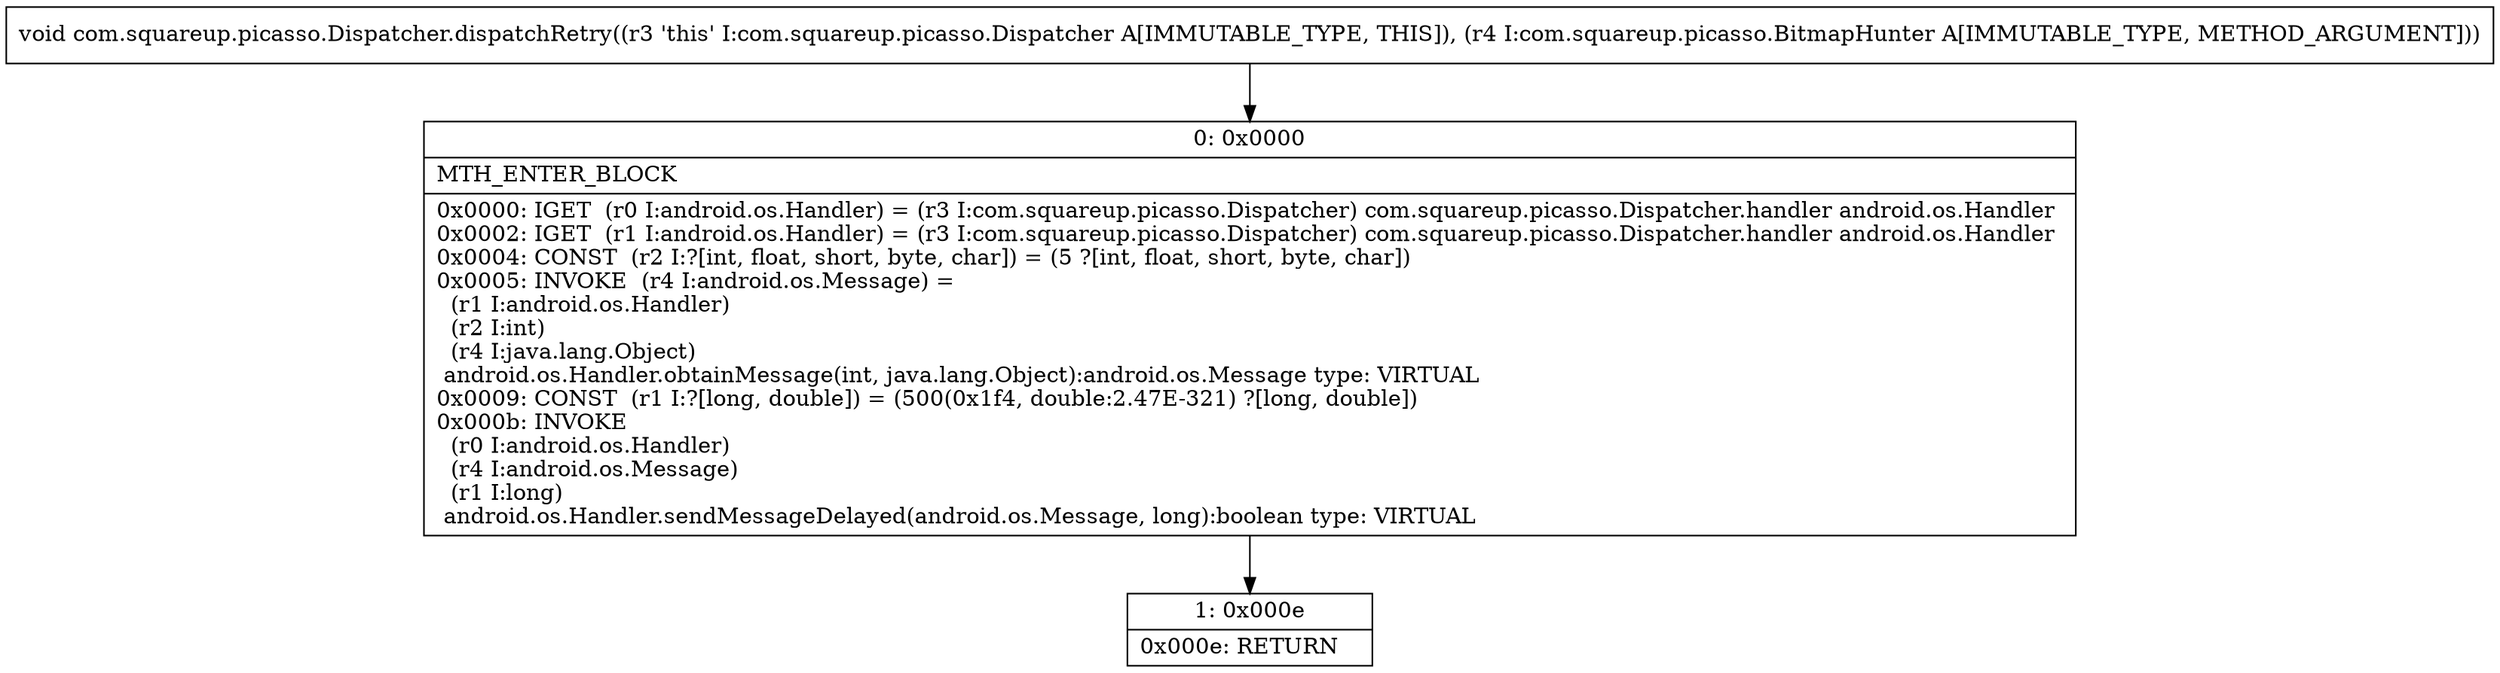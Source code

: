 digraph "CFG forcom.squareup.picasso.Dispatcher.dispatchRetry(Lcom\/squareup\/picasso\/BitmapHunter;)V" {
Node_0 [shape=record,label="{0\:\ 0x0000|MTH_ENTER_BLOCK\l|0x0000: IGET  (r0 I:android.os.Handler) = (r3 I:com.squareup.picasso.Dispatcher) com.squareup.picasso.Dispatcher.handler android.os.Handler \l0x0002: IGET  (r1 I:android.os.Handler) = (r3 I:com.squareup.picasso.Dispatcher) com.squareup.picasso.Dispatcher.handler android.os.Handler \l0x0004: CONST  (r2 I:?[int, float, short, byte, char]) = (5 ?[int, float, short, byte, char]) \l0x0005: INVOKE  (r4 I:android.os.Message) = \l  (r1 I:android.os.Handler)\l  (r2 I:int)\l  (r4 I:java.lang.Object)\l android.os.Handler.obtainMessage(int, java.lang.Object):android.os.Message type: VIRTUAL \l0x0009: CONST  (r1 I:?[long, double]) = (500(0x1f4, double:2.47E\-321) ?[long, double]) \l0x000b: INVOKE  \l  (r0 I:android.os.Handler)\l  (r4 I:android.os.Message)\l  (r1 I:long)\l android.os.Handler.sendMessageDelayed(android.os.Message, long):boolean type: VIRTUAL \l}"];
Node_1 [shape=record,label="{1\:\ 0x000e|0x000e: RETURN   \l}"];
MethodNode[shape=record,label="{void com.squareup.picasso.Dispatcher.dispatchRetry((r3 'this' I:com.squareup.picasso.Dispatcher A[IMMUTABLE_TYPE, THIS]), (r4 I:com.squareup.picasso.BitmapHunter A[IMMUTABLE_TYPE, METHOD_ARGUMENT])) }"];
MethodNode -> Node_0;
Node_0 -> Node_1;
}


